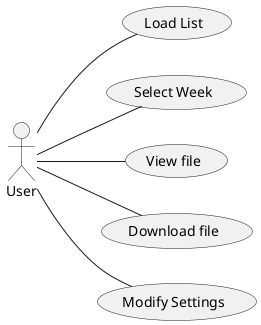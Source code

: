 @startuml
left to right direction
actor User
User -- (Load List)
User -- (Select Week)
User -- (View file)
User -- (Download file)
User -- (Modify Settings)
@enduml